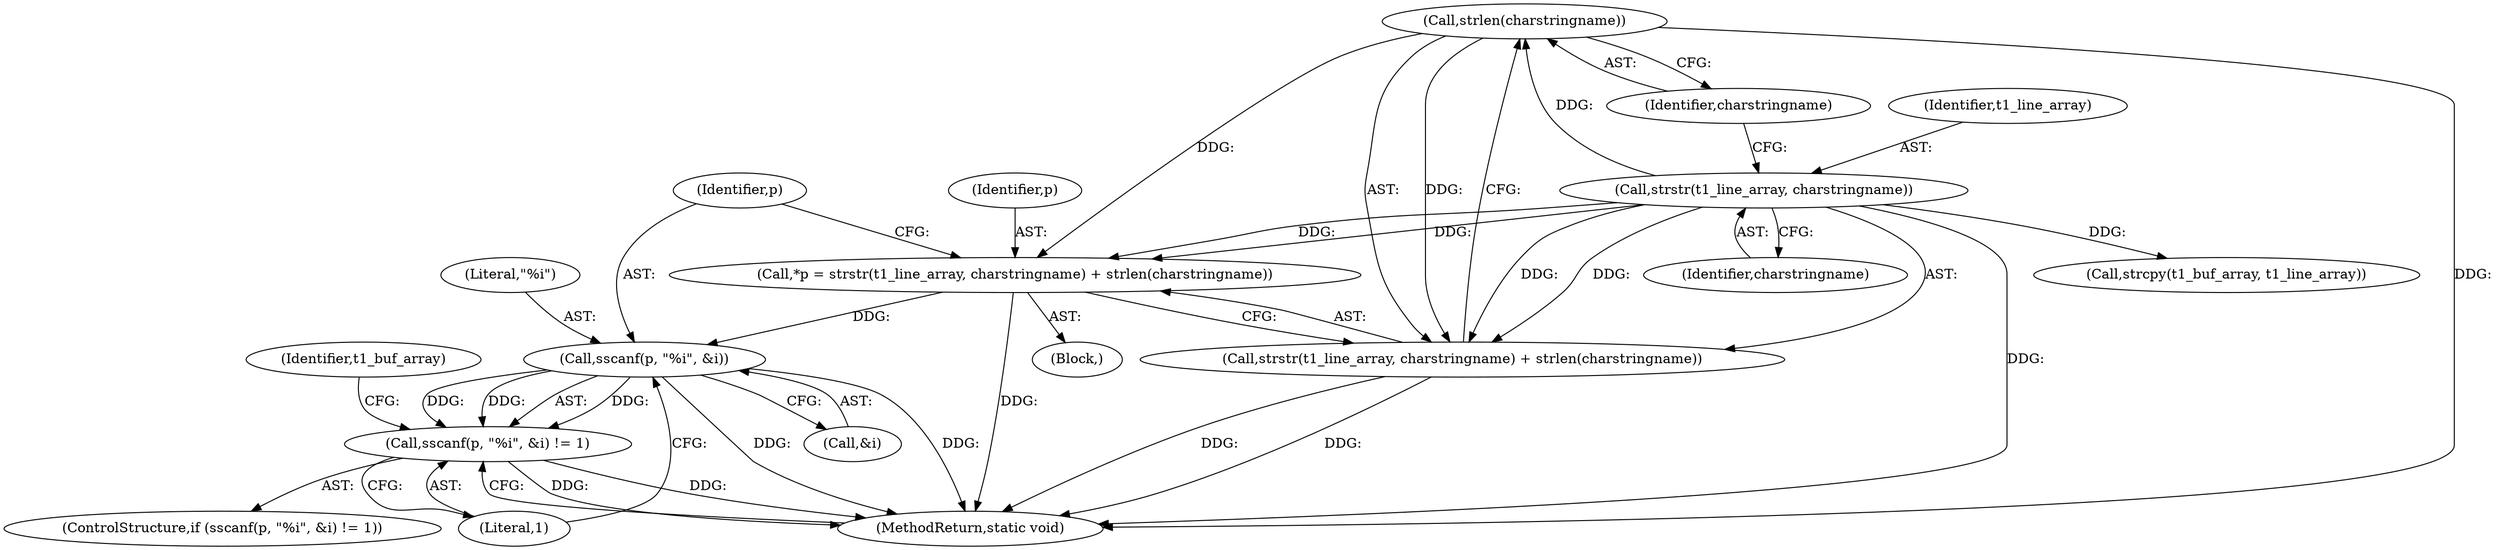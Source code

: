 digraph "0_texlive-source_6ed0077520e2b0da1fd060c7f88db7b2e6068e4c@API" {
"1000113" [label="(Call,strlen(charstringname))"];
"1000110" [label="(Call,strstr(t1_line_array, charstringname))"];
"1000107" [label="(Call,*p = strstr(t1_line_array, charstringname) + strlen(charstringname))"];
"1000118" [label="(Call,sscanf(p, \"%i\", &i))"];
"1000117" [label="(Call,sscanf(p, \"%i\", &i) != 1)"];
"1000109" [label="(Call,strstr(t1_line_array, charstringname) + strlen(charstringname))"];
"1000114" [label="(Identifier,charstringname)"];
"1000109" [label="(Call,strstr(t1_line_array, charstringname) + strlen(charstringname))"];
"1000107" [label="(Call,*p = strstr(t1_line_array, charstringname) + strlen(charstringname))"];
"1000111" [label="(Identifier,t1_line_array)"];
"1000125" [label="(Call,strcpy(t1_buf_array, t1_line_array))"];
"1000117" [label="(Call,sscanf(p, \"%i\", &i) != 1)"];
"1000110" [label="(Call,strstr(t1_line_array, charstringname))"];
"1000112" [label="(Identifier,charstringname)"];
"1000113" [label="(Call,strlen(charstringname))"];
"1000105" [label="(Block,)"];
"1000120" [label="(Literal,\"%i\")"];
"1000163" [label="(MethodReturn,static void)"];
"1000126" [label="(Identifier,t1_buf_array)"];
"1000119" [label="(Identifier,p)"];
"1000118" [label="(Call,sscanf(p, \"%i\", &i))"];
"1000121" [label="(Call,&i)"];
"1000108" [label="(Identifier,p)"];
"1000116" [label="(ControlStructure,if (sscanf(p, \"%i\", &i) != 1))"];
"1000123" [label="(Literal,1)"];
"1000113" -> "1000109"  [label="AST: "];
"1000113" -> "1000114"  [label="CFG: "];
"1000114" -> "1000113"  [label="AST: "];
"1000109" -> "1000113"  [label="CFG: "];
"1000113" -> "1000163"  [label="DDG: "];
"1000113" -> "1000107"  [label="DDG: "];
"1000113" -> "1000109"  [label="DDG: "];
"1000110" -> "1000113"  [label="DDG: "];
"1000110" -> "1000109"  [label="AST: "];
"1000110" -> "1000112"  [label="CFG: "];
"1000111" -> "1000110"  [label="AST: "];
"1000112" -> "1000110"  [label="AST: "];
"1000114" -> "1000110"  [label="CFG: "];
"1000110" -> "1000163"  [label="DDG: "];
"1000110" -> "1000107"  [label="DDG: "];
"1000110" -> "1000107"  [label="DDG: "];
"1000110" -> "1000109"  [label="DDG: "];
"1000110" -> "1000109"  [label="DDG: "];
"1000110" -> "1000125"  [label="DDG: "];
"1000107" -> "1000105"  [label="AST: "];
"1000107" -> "1000109"  [label="CFG: "];
"1000108" -> "1000107"  [label="AST: "];
"1000109" -> "1000107"  [label="AST: "];
"1000119" -> "1000107"  [label="CFG: "];
"1000107" -> "1000163"  [label="DDG: "];
"1000107" -> "1000118"  [label="DDG: "];
"1000118" -> "1000117"  [label="AST: "];
"1000118" -> "1000121"  [label="CFG: "];
"1000119" -> "1000118"  [label="AST: "];
"1000120" -> "1000118"  [label="AST: "];
"1000121" -> "1000118"  [label="AST: "];
"1000123" -> "1000118"  [label="CFG: "];
"1000118" -> "1000163"  [label="DDG: "];
"1000118" -> "1000163"  [label="DDG: "];
"1000118" -> "1000117"  [label="DDG: "];
"1000118" -> "1000117"  [label="DDG: "];
"1000118" -> "1000117"  [label="DDG: "];
"1000117" -> "1000116"  [label="AST: "];
"1000117" -> "1000123"  [label="CFG: "];
"1000123" -> "1000117"  [label="AST: "];
"1000126" -> "1000117"  [label="CFG: "];
"1000163" -> "1000117"  [label="CFG: "];
"1000117" -> "1000163"  [label="DDG: "];
"1000117" -> "1000163"  [label="DDG: "];
"1000109" -> "1000163"  [label="DDG: "];
"1000109" -> "1000163"  [label="DDG: "];
}
